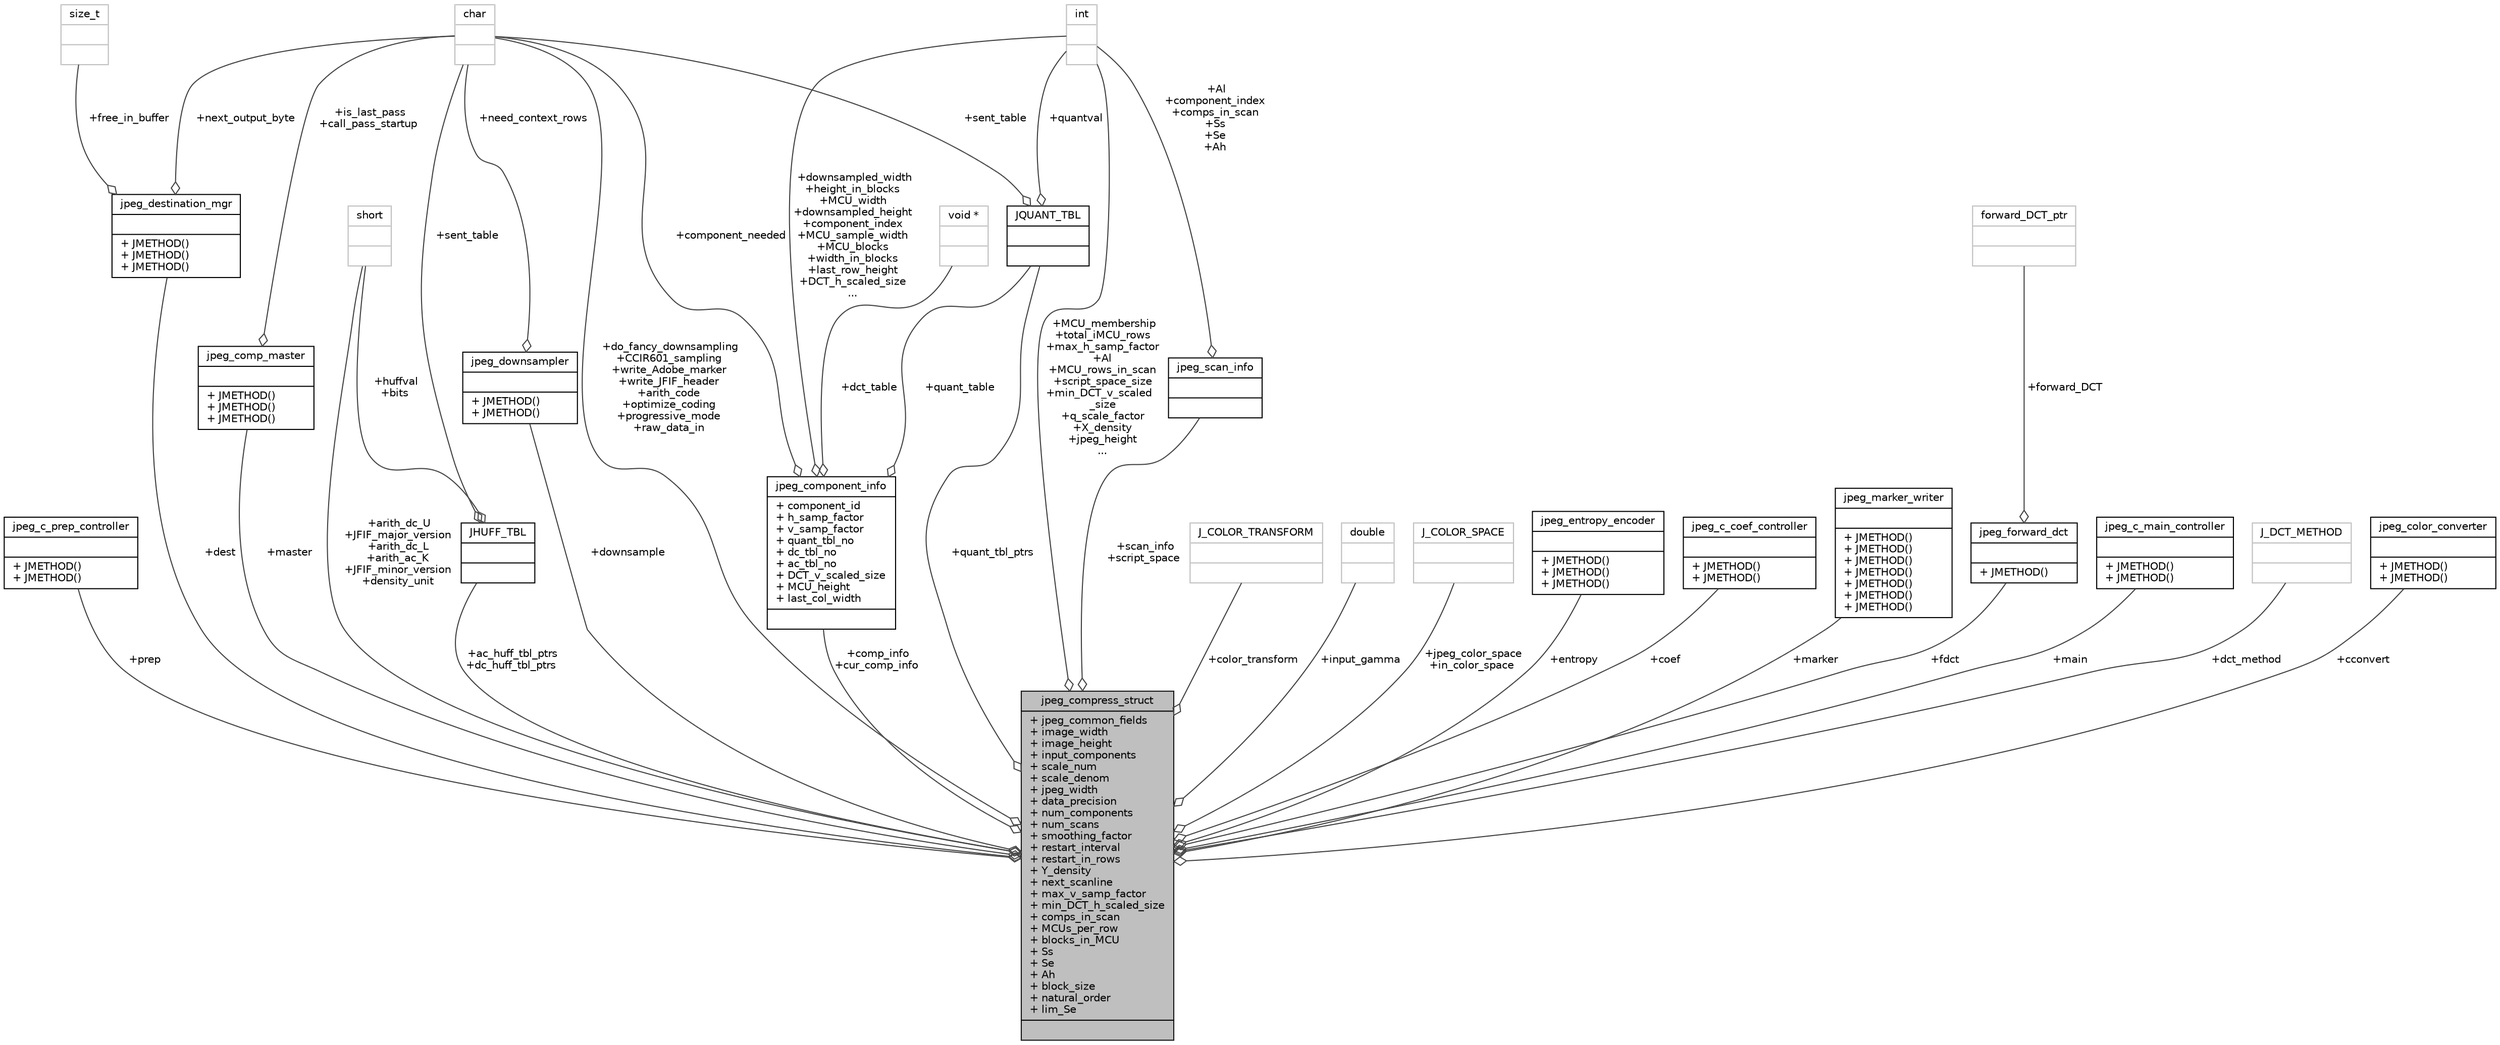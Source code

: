 digraph "jpeg_compress_struct"
{
 // LATEX_PDF_SIZE
  bgcolor="transparent";
  edge [fontname="Helvetica",fontsize="10",labelfontname="Helvetica",labelfontsize="10"];
  node [fontname="Helvetica",fontsize="10",shape=record];
  Node1 [label="{jpeg_compress_struct\n|+ jpeg_common_fields\l+ image_width\l+ image_height\l+ input_components\l+ scale_num\l+ scale_denom\l+ jpeg_width\l+ data_precision\l+ num_components\l+ num_scans\l+ smoothing_factor\l+ restart_interval\l+ restart_in_rows\l+ Y_density\l+ next_scanline\l+ max_v_samp_factor\l+ min_DCT_h_scaled_size\l+ comps_in_scan\l+ MCUs_per_row\l+ blocks_in_MCU\l+ Ss\l+ Se\l+ Ah\l+ block_size\l+ natural_order\l+ lim_Se\l|}",height=0.2,width=0.4,color="black", fillcolor="grey75", style="filled", fontcolor="black",tooltip=" "];
  Node2 -> Node1 [color="grey25",fontsize="10",style="solid",label=" +prep" ,arrowhead="odiamond"];
  Node2 [label="{jpeg_c_prep_controller\n||+ JMETHOD()\l+ JMETHOD()\l}",height=0.2,width=0.4,color="black",URL="$structjpeg__c__prep__controller.html",tooltip=" "];
  Node3 -> Node1 [color="grey25",fontsize="10",style="solid",label=" +quant_tbl_ptrs" ,arrowhead="odiamond"];
  Node3 [label="{JQUANT_TBL\n||}",height=0.2,width=0.4,color="black",URL="$structJQUANT__TBL.html",tooltip=" "];
  Node4 -> Node3 [color="grey25",fontsize="10",style="solid",label=" +sent_table" ,arrowhead="odiamond"];
  Node4 [label="{char\n||}",height=0.2,width=0.4,color="grey75",tooltip=" "];
  Node5 -> Node3 [color="grey25",fontsize="10",style="solid",label=" +quantval" ,arrowhead="odiamond"];
  Node5 [label="{int\n||}",height=0.2,width=0.4,color="grey75",tooltip=" "];
  Node6 -> Node1 [color="grey25",fontsize="10",style="solid",label=" +color_transform" ,arrowhead="odiamond"];
  Node6 [label="{J_COLOR_TRANSFORM\n||}",height=0.2,width=0.4,color="grey75",tooltip=" "];
  Node7 -> Node1 [color="grey25",fontsize="10",style="solid",label=" +ac_huff_tbl_ptrs\n+dc_huff_tbl_ptrs" ,arrowhead="odiamond"];
  Node7 [label="{JHUFF_TBL\n||}",height=0.2,width=0.4,color="black",URL="$structJHUFF__TBL.html",tooltip=" "];
  Node4 -> Node7 [color="grey25",fontsize="10",style="solid",label=" +sent_table" ,arrowhead="odiamond"];
  Node8 -> Node7 [color="grey25",fontsize="10",style="solid",label=" +huffval\n+bits" ,arrowhead="odiamond"];
  Node8 [label="{short\n||}",height=0.2,width=0.4,color="grey75",tooltip=" "];
  Node9 -> Node1 [color="grey25",fontsize="10",style="solid",label=" +master" ,arrowhead="odiamond"];
  Node9 [label="{jpeg_comp_master\n||+ JMETHOD()\l+ JMETHOD()\l+ JMETHOD()\l}",height=0.2,width=0.4,color="black",URL="$structjpeg__comp__master.html",tooltip=" "];
  Node4 -> Node9 [color="grey25",fontsize="10",style="solid",label=" +is_last_pass\n+call_pass_startup" ,arrowhead="odiamond"];
  Node10 -> Node1 [color="grey25",fontsize="10",style="solid",label=" +input_gamma" ,arrowhead="odiamond"];
  Node10 [label="{double\n||}",height=0.2,width=0.4,color="grey75",tooltip=" "];
  Node11 -> Node1 [color="grey25",fontsize="10",style="solid",label=" +comp_info\n+cur_comp_info" ,arrowhead="odiamond"];
  Node11 [label="{jpeg_component_info\n|+ component_id\l+ h_samp_factor\l+ v_samp_factor\l+ quant_tbl_no\l+ dc_tbl_no\l+ ac_tbl_no\l+ DCT_v_scaled_size\l+ MCU_height\l+ last_col_width\l|}",height=0.2,width=0.4,color="black",URL="$structjpeg__component__info.html",tooltip=" "];
  Node3 -> Node11 [color="grey25",fontsize="10",style="solid",label=" +quant_table" ,arrowhead="odiamond"];
  Node4 -> Node11 [color="grey25",fontsize="10",style="solid",label=" +component_needed" ,arrowhead="odiamond"];
  Node5 -> Node11 [color="grey25",fontsize="10",style="solid",label=" +downsampled_width\n+height_in_blocks\n+MCU_width\n+downsampled_height\n+component_index\n+MCU_sample_width\n+MCU_blocks\n+width_in_blocks\n+last_row_height\n+DCT_h_scaled_size\n..." ,arrowhead="odiamond"];
  Node12 -> Node11 [color="grey25",fontsize="10",style="solid",label=" +dct_table" ,arrowhead="odiamond"];
  Node12 [label="{void *\n||}",height=0.2,width=0.4,color="grey75",tooltip=" "];
  Node13 -> Node1 [color="grey25",fontsize="10",style="solid",label=" +jpeg_color_space\n+in_color_space" ,arrowhead="odiamond"];
  Node13 [label="{J_COLOR_SPACE\n||}",height=0.2,width=0.4,color="grey75",tooltip=" "];
  Node4 -> Node1 [color="grey25",fontsize="10",style="solid",label=" +do_fancy_downsampling\n+CCIR601_sampling\n+write_Adobe_marker\n+write_JFIF_header\n+arith_code\n+optimize_coding\n+progressive_mode\n+raw_data_in" ,arrowhead="odiamond"];
  Node8 -> Node1 [color="grey25",fontsize="10",style="solid",label=" +arith_dc_U\n+JFIF_major_version\n+arith_dc_L\n+arith_ac_K\n+JFIF_minor_version\n+density_unit" ,arrowhead="odiamond"];
  Node14 -> Node1 [color="grey25",fontsize="10",style="solid",label=" +entropy" ,arrowhead="odiamond"];
  Node14 [label="{jpeg_entropy_encoder\n||+ JMETHOD()\l+ JMETHOD()\l+ JMETHOD()\l}",height=0.2,width=0.4,color="black",URL="$structjpeg__entropy__encoder.html",tooltip=" "];
  Node15 -> Node1 [color="grey25",fontsize="10",style="solid",label=" +downsample" ,arrowhead="odiamond"];
  Node15 [label="{jpeg_downsampler\n||+ JMETHOD()\l+ JMETHOD()\l}",height=0.2,width=0.4,color="black",URL="$structjpeg__downsampler.html",tooltip=" "];
  Node4 -> Node15 [color="grey25",fontsize="10",style="solid",label=" +need_context_rows" ,arrowhead="odiamond"];
  Node16 -> Node1 [color="grey25",fontsize="10",style="solid",label=" +coef" ,arrowhead="odiamond"];
  Node16 [label="{jpeg_c_coef_controller\n||+ JMETHOD()\l+ JMETHOD()\l}",height=0.2,width=0.4,color="black",URL="$structjpeg__c__coef__controller.html",tooltip=" "];
  Node17 -> Node1 [color="grey25",fontsize="10",style="solid",label=" +marker" ,arrowhead="odiamond"];
  Node17 [label="{jpeg_marker_writer\n||+ JMETHOD()\l+ JMETHOD()\l+ JMETHOD()\l+ JMETHOD()\l+ JMETHOD()\l+ JMETHOD()\l+ JMETHOD()\l}",height=0.2,width=0.4,color="black",URL="$structjpeg__marker__writer.html",tooltip=" "];
  Node5 -> Node1 [color="grey25",fontsize="10",style="solid",label=" +MCU_membership\n+total_iMCU_rows\n+max_h_samp_factor\n+Al\n+MCU_rows_in_scan\n+script_space_size\n+min_DCT_v_scaled\l_size\n+q_scale_factor\n+X_density\n+jpeg_height\n..." ,arrowhead="odiamond"];
  Node18 -> Node1 [color="grey25",fontsize="10",style="solid",label=" +fdct" ,arrowhead="odiamond"];
  Node18 [label="{jpeg_forward_dct\n||+ JMETHOD()\l}",height=0.2,width=0.4,color="black",URL="$structjpeg__forward__dct.html",tooltip=" "];
  Node19 -> Node18 [color="grey25",fontsize="10",style="solid",label=" +forward_DCT" ,arrowhead="odiamond"];
  Node19 [label="{forward_DCT_ptr\n||}",height=0.2,width=0.4,color="grey75",tooltip=" "];
  Node20 -> Node1 [color="grey25",fontsize="10",style="solid",label=" +dest" ,arrowhead="odiamond"];
  Node20 [label="{jpeg_destination_mgr\n||+ JMETHOD()\l+ JMETHOD()\l+ JMETHOD()\l}",height=0.2,width=0.4,color="black",URL="$structjpeg__destination__mgr.html",tooltip=" "];
  Node4 -> Node20 [color="grey25",fontsize="10",style="solid",label=" +next_output_byte" ,arrowhead="odiamond"];
  Node21 -> Node20 [color="grey25",fontsize="10",style="solid",label=" +free_in_buffer" ,arrowhead="odiamond"];
  Node21 [label="{size_t\n||}",height=0.2,width=0.4,color="grey75",tooltip=" "];
  Node22 -> Node1 [color="grey25",fontsize="10",style="solid",label=" +main" ,arrowhead="odiamond"];
  Node22 [label="{jpeg_c_main_controller\n||+ JMETHOD()\l+ JMETHOD()\l}",height=0.2,width=0.4,color="black",URL="$structjpeg__c__main__controller.html",tooltip=" "];
  Node23 -> Node1 [color="grey25",fontsize="10",style="solid",label=" +scan_info\n+script_space" ,arrowhead="odiamond"];
  Node23 [label="{jpeg_scan_info\n||}",height=0.2,width=0.4,color="black",URL="$structjpeg__scan__info.html",tooltip=" "];
  Node5 -> Node23 [color="grey25",fontsize="10",style="solid",label=" +Al\n+component_index\n+comps_in_scan\n+Ss\n+Se\n+Ah" ,arrowhead="odiamond"];
  Node24 -> Node1 [color="grey25",fontsize="10",style="solid",label=" +dct_method" ,arrowhead="odiamond"];
  Node24 [label="{J_DCT_METHOD\n||}",height=0.2,width=0.4,color="grey75",tooltip=" "];
  Node25 -> Node1 [color="grey25",fontsize="10",style="solid",label=" +cconvert" ,arrowhead="odiamond"];
  Node25 [label="{jpeg_color_converter\n||+ JMETHOD()\l+ JMETHOD()\l}",height=0.2,width=0.4,color="black",URL="$structjpeg__color__converter.html",tooltip=" "];
}
